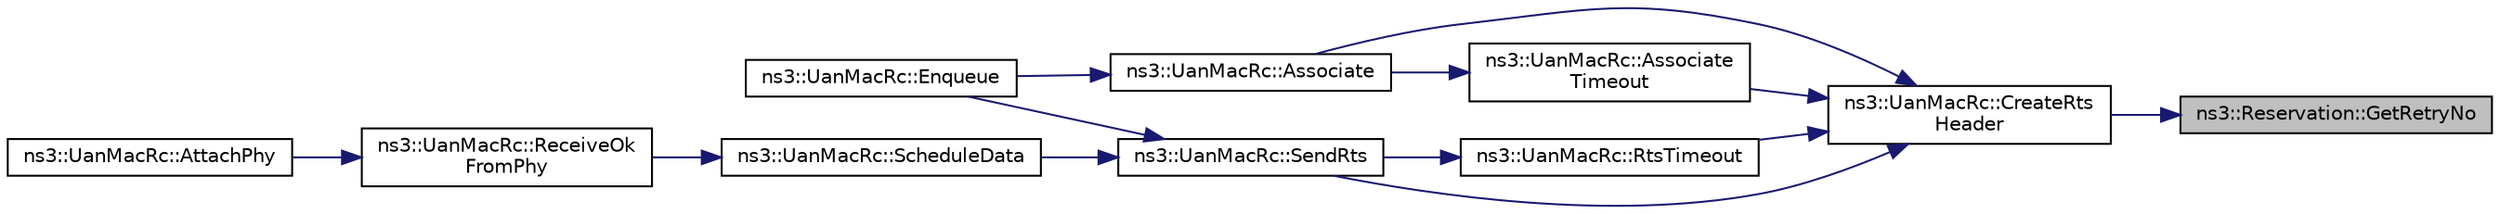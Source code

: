 digraph "ns3::Reservation::GetRetryNo"
{
 // LATEX_PDF_SIZE
  edge [fontname="Helvetica",fontsize="10",labelfontname="Helvetica",labelfontsize="10"];
  node [fontname="Helvetica",fontsize="10",shape=record];
  rankdir="RL";
  Node1 [label="ns3::Reservation::GetRetryNo",height=0.2,width=0.4,color="black", fillcolor="grey75", style="filled", fontcolor="black",tooltip="Get the retry number."];
  Node1 -> Node2 [dir="back",color="midnightblue",fontsize="10",style="solid",fontname="Helvetica"];
  Node2 [label="ns3::UanMacRc::CreateRts\lHeader",height=0.2,width=0.4,color="black", fillcolor="white", style="filled",URL="$classns3_1_1_uan_mac_rc.html#a1b6f4d2512fa857129661591d436139d",tooltip="Create the RTS header from a Reservation."];
  Node2 -> Node3 [dir="back",color="midnightblue",fontsize="10",style="solid",fontname="Helvetica"];
  Node3 [label="ns3::UanMacRc::Associate",height=0.2,width=0.4,color="black", fillcolor="white", style="filled",URL="$classns3_1_1_uan_mac_rc.html#ad0c89fbba2f362b7915cd33809cbad14",tooltip="Associate with a gateway by sending the first GWPING."];
  Node3 -> Node4 [dir="back",color="midnightblue",fontsize="10",style="solid",fontname="Helvetica"];
  Node4 [label="ns3::UanMacRc::Enqueue",height=0.2,width=0.4,color="black", fillcolor="white", style="filled",URL="$classns3_1_1_uan_mac_rc.html#a6200c9a80f5a849006488c6374a79fe9",tooltip="Enqueue packet to be transmitted."];
  Node2 -> Node5 [dir="back",color="midnightblue",fontsize="10",style="solid",fontname="Helvetica"];
  Node5 [label="ns3::UanMacRc::Associate\lTimeout",height=0.2,width=0.4,color="black", fillcolor="white", style="filled",URL="$classns3_1_1_uan_mac_rc.html#af23682ff6db736c6a2c9eceae8252cd2",tooltip="Periodically retry association."];
  Node5 -> Node3 [dir="back",color="midnightblue",fontsize="10",style="solid",fontname="Helvetica"];
  Node2 -> Node6 [dir="back",color="midnightblue",fontsize="10",style="solid",fontname="Helvetica"];
  Node6 [label="ns3::UanMacRc::RtsTimeout",height=0.2,width=0.4,color="black", fillcolor="white", style="filled",URL="$classns3_1_1_uan_mac_rc.html#af4520e133c4a7e82f718fc42eac63459",tooltip="Retry RTS."];
  Node6 -> Node7 [dir="back",color="midnightblue",fontsize="10",style="solid",fontname="Helvetica"];
  Node7 [label="ns3::UanMacRc::SendRts",height=0.2,width=0.4,color="black", fillcolor="white", style="filled",URL="$classns3_1_1_uan_mac_rc.html#a5bef59fd83813d602f41fad1b4345ff1",tooltip="Send RTS packet."];
  Node7 -> Node4 [dir="back",color="midnightblue",fontsize="10",style="solid",fontname="Helvetica"];
  Node7 -> Node8 [dir="back",color="midnightblue",fontsize="10",style="solid",fontname="Helvetica"];
  Node8 [label="ns3::UanMacRc::ScheduleData",height=0.2,width=0.4,color="black", fillcolor="white", style="filled",URL="$classns3_1_1_uan_mac_rc.html#a050570db8ee60717b778e06a9b8b9e77",tooltip="Schedule Packet sends."];
  Node8 -> Node9 [dir="back",color="midnightblue",fontsize="10",style="solid",fontname="Helvetica"];
  Node9 [label="ns3::UanMacRc::ReceiveOk\lFromPhy",height=0.2,width=0.4,color="black", fillcolor="white", style="filled",URL="$classns3_1_1_uan_mac_rc.html#a04c4b6db8819b20151c8009553dbcd16",tooltip="PHY receive ok Callback."];
  Node9 -> Node10 [dir="back",color="midnightblue",fontsize="10",style="solid",fontname="Helvetica"];
  Node10 [label="ns3::UanMacRc::AttachPhy",height=0.2,width=0.4,color="black", fillcolor="white", style="filled",URL="$classns3_1_1_uan_mac_rc.html#a389dcb7e687df088a34ac894e8637482",tooltip="Attach PHY layer to this MAC."];
  Node2 -> Node7 [dir="back",color="midnightblue",fontsize="10",style="solid",fontname="Helvetica"];
}
